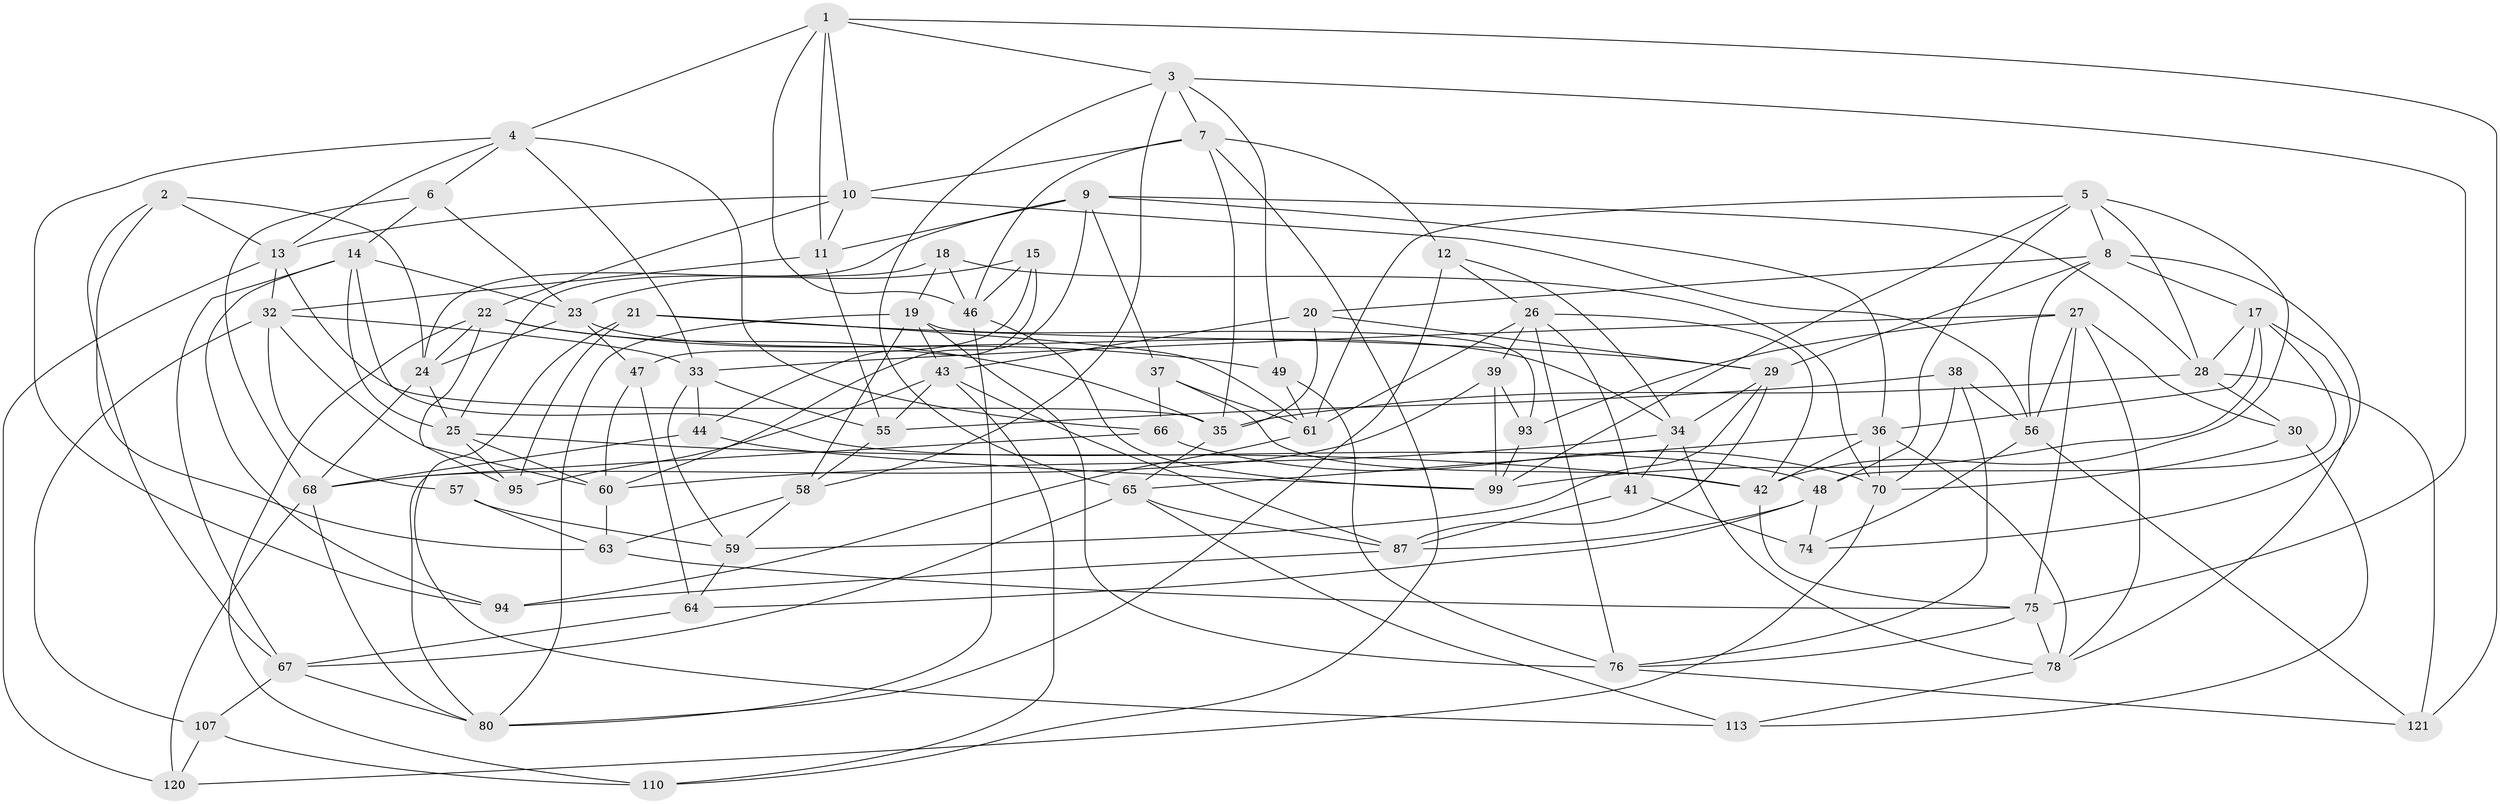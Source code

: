 // original degree distribution, {4: 1.0}
// Generated by graph-tools (version 1.1) at 2025/42/03/06/25 10:42:22]
// undirected, 74 vertices, 192 edges
graph export_dot {
graph [start="1"]
  node [color=gray90,style=filled];
  1 [super="+31"];
  2;
  3 [super="+16"];
  4 [super="+105"];
  5 [super="+100"];
  6;
  7 [super="+98"];
  8 [super="+52"];
  9 [super="+108"];
  10 [super="+54"];
  11 [super="+62"];
  12;
  13 [super="+114"];
  14 [super="+83"];
  15;
  17 [super="+117"];
  18;
  19 [super="+40"];
  20;
  21;
  22 [super="+50"];
  23 [super="+102"];
  24 [super="+81"];
  25 [super="+51"];
  26 [super="+84"];
  27 [super="+89"];
  28 [super="+96"];
  29 [super="+79"];
  30;
  32 [super="+45"];
  33 [super="+118"];
  34 [super="+53"];
  35 [super="+85"];
  36 [super="+111"];
  37;
  38;
  39;
  41;
  42 [super="+112"];
  43 [super="+72"];
  44;
  46 [super="+116"];
  47;
  48 [super="+115"];
  49;
  55 [super="+69"];
  56 [super="+73"];
  57;
  58 [super="+71"];
  59 [super="+109"];
  60 [super="+104"];
  61 [super="+91"];
  63 [super="+86"];
  64;
  65 [super="+77"];
  66;
  67 [super="+88"];
  68 [super="+97"];
  70 [super="+90"];
  74;
  75 [super="+106"];
  76 [super="+82"];
  78 [super="+103"];
  80 [super="+101"];
  87 [super="+92"];
  93;
  94;
  95;
  99 [super="+119"];
  107;
  110;
  113;
  120;
  121;
  1 -- 121;
  1 -- 10;
  1 -- 3;
  1 -- 11;
  1 -- 4;
  1 -- 46;
  2 -- 13;
  2 -- 63;
  2 -- 24;
  2 -- 67;
  3 -- 49;
  3 -- 65;
  3 -- 75;
  3 -- 7;
  3 -- 58;
  4 -- 6;
  4 -- 66;
  4 -- 94;
  4 -- 13;
  4 -- 33;
  5 -- 99;
  5 -- 61;
  5 -- 8;
  5 -- 48;
  5 -- 42;
  5 -- 28;
  6 -- 68;
  6 -- 14;
  6 -- 23;
  7 -- 46;
  7 -- 110;
  7 -- 10;
  7 -- 35;
  7 -- 12;
  8 -- 74;
  8 -- 29;
  8 -- 17;
  8 -- 56;
  8 -- 20;
  9 -- 60;
  9 -- 11;
  9 -- 24;
  9 -- 36;
  9 -- 37;
  9 -- 28;
  10 -- 13;
  10 -- 56;
  10 -- 11;
  10 -- 22;
  11 -- 55 [weight=2];
  11 -- 32;
  12 -- 34;
  12 -- 80;
  12 -- 26;
  13 -- 120;
  13 -- 35;
  13 -- 32;
  14 -- 94;
  14 -- 23;
  14 -- 67;
  14 -- 25;
  14 -- 48;
  15 -- 44;
  15 -- 47;
  15 -- 23;
  15 -- 46;
  17 -- 48;
  17 -- 28;
  17 -- 78;
  17 -- 99;
  17 -- 36;
  18 -- 46;
  18 -- 19;
  18 -- 70;
  18 -- 25;
  19 -- 76;
  19 -- 80;
  19 -- 43;
  19 -- 58;
  19 -- 93;
  20 -- 29;
  20 -- 35;
  20 -- 43;
  21 -- 95;
  21 -- 29;
  21 -- 113;
  21 -- 61;
  22 -- 49;
  22 -- 35;
  22 -- 24;
  22 -- 110;
  22 -- 95;
  23 -- 24;
  23 -- 47;
  23 -- 34;
  24 -- 25;
  24 -- 68;
  25 -- 60;
  25 -- 42;
  25 -- 95;
  26 -- 39;
  26 -- 42;
  26 -- 61;
  26 -- 41;
  26 -- 76;
  27 -- 56;
  27 -- 93;
  27 -- 75;
  27 -- 33;
  27 -- 30;
  27 -- 78;
  28 -- 121;
  28 -- 35;
  28 -- 30;
  29 -- 87;
  29 -- 59;
  29 -- 34;
  30 -- 70;
  30 -- 113;
  32 -- 107;
  32 -- 57;
  32 -- 33;
  32 -- 60;
  33 -- 44;
  33 -- 55;
  33 -- 59;
  34 -- 60;
  34 -- 78;
  34 -- 41;
  35 -- 65;
  36 -- 42;
  36 -- 65;
  36 -- 78;
  36 -- 70;
  37 -- 66;
  37 -- 42;
  37 -- 61;
  38 -- 55;
  38 -- 70;
  38 -- 56;
  38 -- 76;
  39 -- 93;
  39 -- 99;
  39 -- 68;
  41 -- 74;
  41 -- 87;
  42 -- 75;
  43 -- 55;
  43 -- 95;
  43 -- 110;
  43 -- 87;
  44 -- 68;
  44 -- 99;
  46 -- 80;
  46 -- 99;
  47 -- 64;
  47 -- 60;
  48 -- 87;
  48 -- 74;
  48 -- 64;
  49 -- 61;
  49 -- 76;
  55 -- 58;
  56 -- 121;
  56 -- 74;
  57 -- 59;
  57 -- 63 [weight=2];
  58 -- 59 [weight=2];
  58 -- 63;
  59 -- 64;
  60 -- 63;
  61 -- 94;
  63 -- 75;
  64 -- 67;
  65 -- 113;
  65 -- 67;
  65 -- 87;
  66 -- 80;
  66 -- 70;
  67 -- 107;
  67 -- 80;
  68 -- 80;
  68 -- 120;
  70 -- 120;
  75 -- 76;
  75 -- 78;
  76 -- 121;
  78 -- 113;
  87 -- 94;
  93 -- 99;
  107 -- 110;
  107 -- 120;
}

